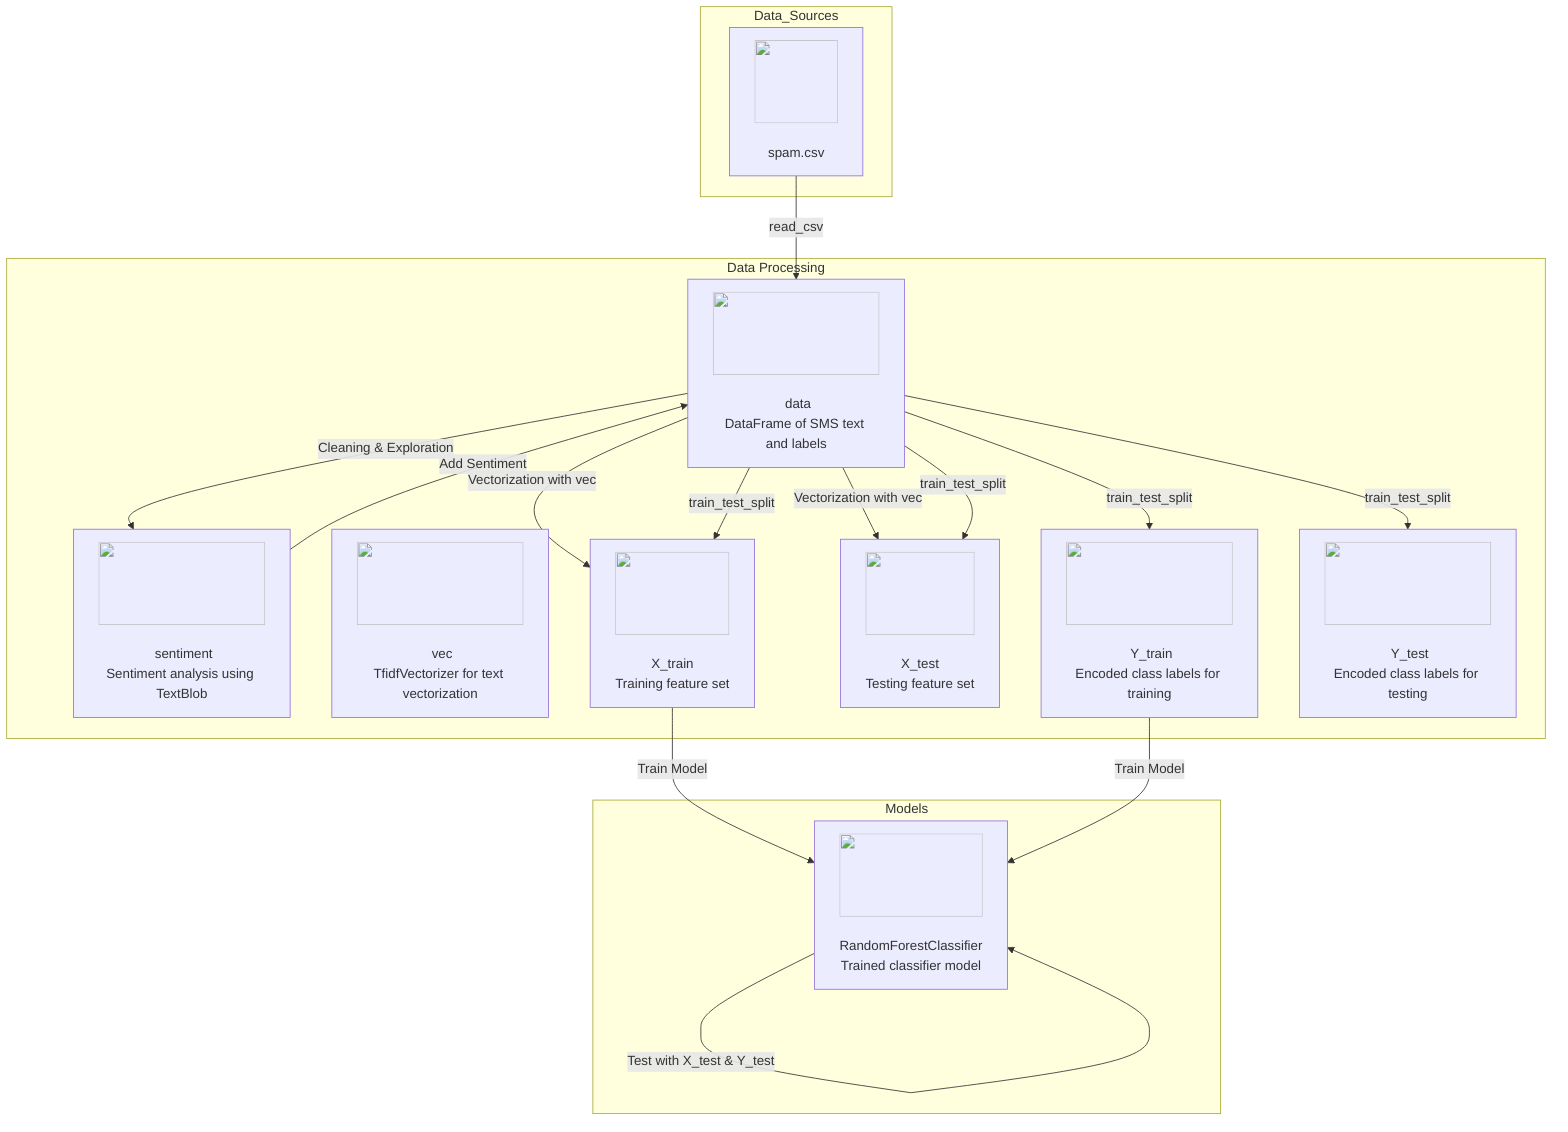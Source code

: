 flowchart TD

    %% Data Source Nodes
    subgraph Data_Sources
        A1["<img src='path/to/file.svg' width=100 height=100/> <br/> spam.csv"] 
    end

    %% Data Processing and Transformation Nodes
    subgraph Data_Processing [Data Processing]
        B1["<img src='path/to/table.svg' width=100 height=100/> <br/> data\nDataFrame of SMS text and labels"] 
        B2["<img src='path/to/brain.svg' width=100 height=100/> <br/> sentiment\nSentiment analysis using TextBlob"]
        B3["<img src='path/to/column_split.svg' width=100 height=100/> <br/> vec\nTfidfVectorizer for text vectorization"]
        B4["<img src='path/to/column_split.svg' width=100 height=100/> <br/> X_train\nTraining feature set"]
        B5["<img src='path/to/column_split.svg' width=100 height=100/> <br/> X_test\nTesting feature set"]
        B6["<img src='path/to/column_split.svg' width=100 height=100/> <br/> Y_train\nEncoded class labels for training"]
        B7["<img src='path/to/column_split.svg' width=100 height=100/> <br/> Y_test\nEncoded class labels for testing"]
    end

    %% Model Nodes
    subgraph Models
        C1["<img src='path/to/brain.svg' width=100 height=100/> <br/> RandomForestClassifier\nTrained classifier model"]
    end

    %% Data Source to Data Processing
    A1 -->|"read_csv"| B1

    %% Data Processing Flow
    B1 -->|"Cleaning & Exploration"| B2
    B1 -->|"Vectorization with vec"| B4 & B5
    B2 -->|"Add Sentiment"| B1

    %% Splitting Data
    B1 -->|"train_test_split"| B4 & B5
    B1 -->|"train_test_split"| B6 & B7

    %% Data Processing to Models
    B4 -->|"Train Model"| C1
    B6 -->|"Train Model"| C1

    %% Model Evaluation
    C1 -->|"Test with X_test & Y_test"| C1